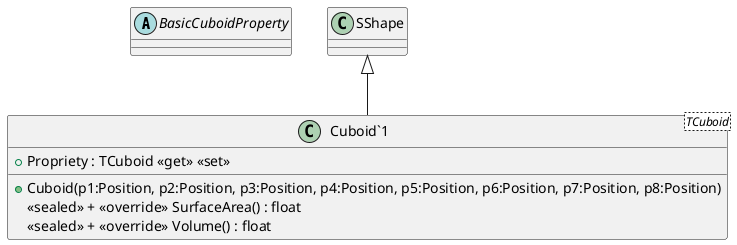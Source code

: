 @startuml
abstract class BasicCuboidProperty {
}
class "Cuboid`1"<TCuboid> {
    + Cuboid(p1:Position, p2:Position, p3:Position, p4:Position, p5:Position, p6:Position, p7:Position, p8:Position)
    + Propriety : TCuboid <<get>> <<set>>
    <<sealed>> + <<override>> SurfaceArea() : float
    <<sealed>> + <<override>> Volume() : float
}
SShape <|-- "Cuboid`1"
@enduml
